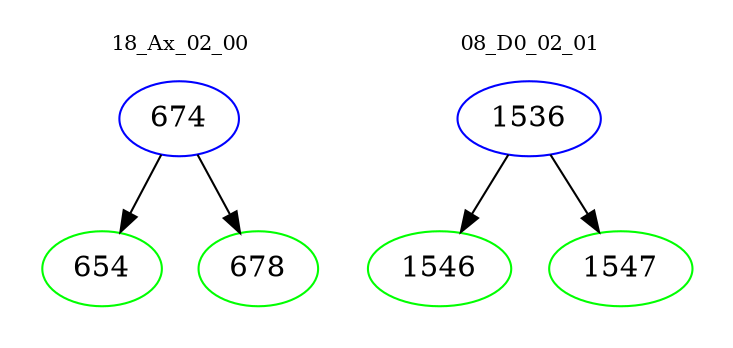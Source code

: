 digraph{
subgraph cluster_0 {
color = white
label = "18_Ax_02_00";
fontsize=10;
T0_674 [label="674", color="blue"]
T0_674 -> T0_654 [color="black"]
T0_654 [label="654", color="green"]
T0_674 -> T0_678 [color="black"]
T0_678 [label="678", color="green"]
}
subgraph cluster_1 {
color = white
label = "08_D0_02_01";
fontsize=10;
T1_1536 [label="1536", color="blue"]
T1_1536 -> T1_1546 [color="black"]
T1_1546 [label="1546", color="green"]
T1_1536 -> T1_1547 [color="black"]
T1_1547 [label="1547", color="green"]
}
}
